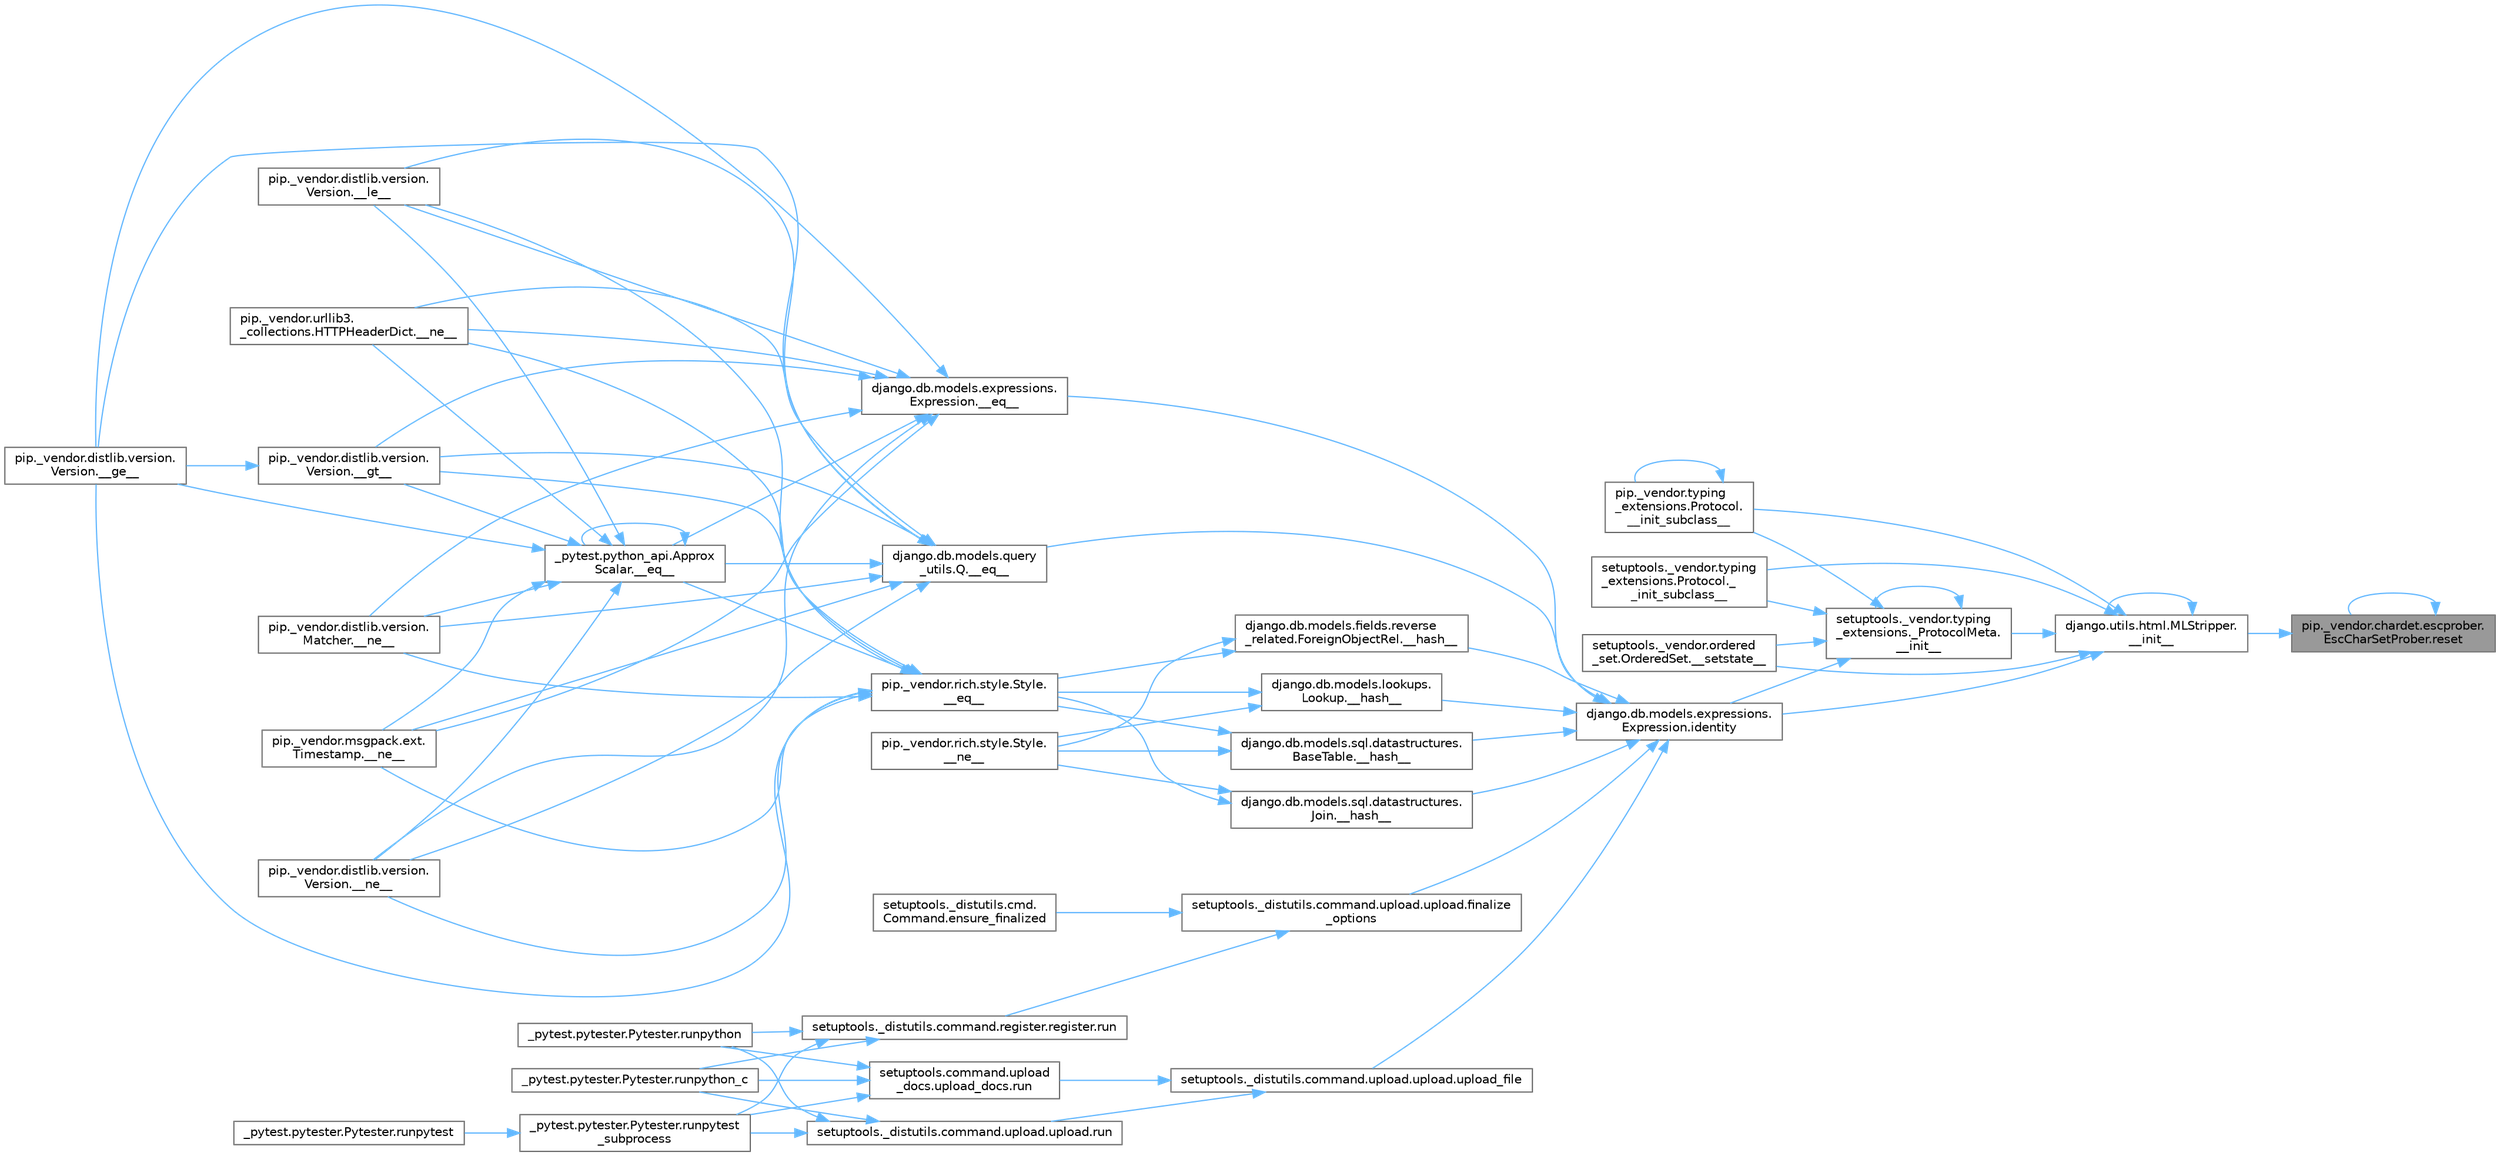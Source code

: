 digraph "pip._vendor.chardet.escprober.EscCharSetProber.reset"
{
 // LATEX_PDF_SIZE
  bgcolor="transparent";
  edge [fontname=Helvetica,fontsize=10,labelfontname=Helvetica,labelfontsize=10];
  node [fontname=Helvetica,fontsize=10,shape=box,height=0.2,width=0.4];
  rankdir="RL";
  Node1 [id="Node000001",label="pip._vendor.chardet.escprober.\lEscCharSetProber.reset",height=0.2,width=0.4,color="gray40", fillcolor="grey60", style="filled", fontcolor="black",tooltip=" "];
  Node1 -> Node2 [id="edge1_Node000001_Node000002",dir="back",color="steelblue1",style="solid",tooltip=" "];
  Node2 [id="Node000002",label="django.utils.html.MLStripper.\l__init__",height=0.2,width=0.4,color="grey40", fillcolor="white", style="filled",URL="$classdjango_1_1utils_1_1html_1_1_m_l_stripper.html#a2cadf8795a912bed633ed31d662e43ff",tooltip=" "];
  Node2 -> Node2 [id="edge2_Node000002_Node000002",dir="back",color="steelblue1",style="solid",tooltip=" "];
  Node2 -> Node3 [id="edge3_Node000002_Node000003",dir="back",color="steelblue1",style="solid",tooltip=" "];
  Node3 [id="Node000003",label="setuptools._vendor.typing\l_extensions._ProtocolMeta.\l__init__",height=0.2,width=0.4,color="grey40", fillcolor="white", style="filled",URL="$classsetuptools_1_1__vendor_1_1typing__extensions_1_1___protocol_meta.html#a7bbaff8ac6d19534b46bca363ee0b43a",tooltip=" "];
  Node3 -> Node3 [id="edge4_Node000003_Node000003",dir="back",color="steelblue1",style="solid",tooltip=" "];
  Node3 -> Node4 [id="edge5_Node000003_Node000004",dir="back",color="steelblue1",style="solid",tooltip=" "];
  Node4 [id="Node000004",label="pip._vendor.typing\l_extensions.Protocol.\l__init_subclass__",height=0.2,width=0.4,color="grey40", fillcolor="white", style="filled",URL="$classpip_1_1__vendor_1_1typing__extensions_1_1_protocol.html#a2916efc86cebb8aba6deb7fd30b33988",tooltip=" "];
  Node4 -> Node4 [id="edge6_Node000004_Node000004",dir="back",color="steelblue1",style="solid",tooltip=" "];
  Node3 -> Node5 [id="edge7_Node000003_Node000005",dir="back",color="steelblue1",style="solid",tooltip=" "];
  Node5 [id="Node000005",label="setuptools._vendor.typing\l_extensions.Protocol._\l_init_subclass__",height=0.2,width=0.4,color="grey40", fillcolor="white", style="filled",URL="$classsetuptools_1_1__vendor_1_1typing__extensions_1_1_protocol.html#ac6cbebc092a4724ab3704c5334059874",tooltip=" "];
  Node3 -> Node6 [id="edge8_Node000003_Node000006",dir="back",color="steelblue1",style="solid",tooltip=" "];
  Node6 [id="Node000006",label="setuptools._vendor.ordered\l_set.OrderedSet.__setstate__",height=0.2,width=0.4,color="grey40", fillcolor="white", style="filled",URL="$classsetuptools_1_1__vendor_1_1ordered__set_1_1_ordered_set.html#aa7f7de9d987829525d06db565fe1b4a1",tooltip=" "];
  Node3 -> Node7 [id="edge9_Node000003_Node000007",dir="back",color="steelblue1",style="solid",tooltip=" "];
  Node7 [id="Node000007",label="django.db.models.expressions.\lExpression.identity",height=0.2,width=0.4,color="grey40", fillcolor="white", style="filled",URL="$classdjango_1_1db_1_1models_1_1expressions_1_1_expression.html#a10048810b5eb8641acf3bc150731b925",tooltip=" "];
  Node7 -> Node8 [id="edge10_Node000007_Node000008",dir="back",color="steelblue1",style="solid",tooltip=" "];
  Node8 [id="Node000008",label="django.db.models.expressions.\lExpression.__eq__",height=0.2,width=0.4,color="grey40", fillcolor="white", style="filled",URL="$classdjango_1_1db_1_1models_1_1expressions_1_1_expression.html#adb4c2940b4e88b38771aac46593315e1",tooltip=" "];
  Node8 -> Node9 [id="edge11_Node000008_Node000009",dir="back",color="steelblue1",style="solid",tooltip=" "];
  Node9 [id="Node000009",label="_pytest.python_api.Approx\lScalar.__eq__",height=0.2,width=0.4,color="grey40", fillcolor="white", style="filled",URL="$class__pytest_1_1python__api_1_1_approx_scalar.html#af4601ee4ca7409927f88c83ebfc3d923",tooltip=" "];
  Node9 -> Node9 [id="edge12_Node000009_Node000009",dir="back",color="steelblue1",style="solid",tooltip=" "];
  Node9 -> Node10 [id="edge13_Node000009_Node000010",dir="back",color="steelblue1",style="solid",tooltip=" "];
  Node10 [id="Node000010",label="pip._vendor.distlib.version.\lVersion.__ge__",height=0.2,width=0.4,color="grey40", fillcolor="white", style="filled",URL="$classpip_1_1__vendor_1_1distlib_1_1version_1_1_version.html#aa6b7b889cebc687ddb5ed9040d01b1ec",tooltip=" "];
  Node9 -> Node11 [id="edge14_Node000009_Node000011",dir="back",color="steelblue1",style="solid",tooltip=" "];
  Node11 [id="Node000011",label="pip._vendor.distlib.version.\lVersion.__gt__",height=0.2,width=0.4,color="grey40", fillcolor="white", style="filled",URL="$classpip_1_1__vendor_1_1distlib_1_1version_1_1_version.html#a51cf0c8da1bb6829173ff6861b10cb5f",tooltip=" "];
  Node11 -> Node10 [id="edge15_Node000011_Node000010",dir="back",color="steelblue1",style="solid",tooltip=" "];
  Node9 -> Node12 [id="edge16_Node000009_Node000012",dir="back",color="steelblue1",style="solid",tooltip=" "];
  Node12 [id="Node000012",label="pip._vendor.distlib.version.\lVersion.__le__",height=0.2,width=0.4,color="grey40", fillcolor="white", style="filled",URL="$classpip_1_1__vendor_1_1distlib_1_1version_1_1_version.html#ae5e2c5d9b76377e286fcf92a382cbb8b",tooltip=" "];
  Node9 -> Node13 [id="edge17_Node000009_Node000013",dir="back",color="steelblue1",style="solid",tooltip=" "];
  Node13 [id="Node000013",label="pip._vendor.distlib.version.\lMatcher.__ne__",height=0.2,width=0.4,color="grey40", fillcolor="white", style="filled",URL="$classpip_1_1__vendor_1_1distlib_1_1version_1_1_matcher.html#a24f8f8a4686bff3018fee5d22f4e02f1",tooltip=" "];
  Node9 -> Node14 [id="edge18_Node000009_Node000014",dir="back",color="steelblue1",style="solid",tooltip=" "];
  Node14 [id="Node000014",label="pip._vendor.distlib.version.\lVersion.__ne__",height=0.2,width=0.4,color="grey40", fillcolor="white", style="filled",URL="$classpip_1_1__vendor_1_1distlib_1_1version_1_1_version.html#aea3cdf6db007318ab1a2e8d144e2a4a1",tooltip=" "];
  Node9 -> Node15 [id="edge19_Node000009_Node000015",dir="back",color="steelblue1",style="solid",tooltip=" "];
  Node15 [id="Node000015",label="pip._vendor.msgpack.ext.\lTimestamp.__ne__",height=0.2,width=0.4,color="grey40", fillcolor="white", style="filled",URL="$classpip_1_1__vendor_1_1msgpack_1_1ext_1_1_timestamp.html#ac38b8cada8075f7a1133b06bc99b2317",tooltip=" "];
  Node9 -> Node16 [id="edge20_Node000009_Node000016",dir="back",color="steelblue1",style="solid",tooltip=" "];
  Node16 [id="Node000016",label="pip._vendor.urllib3.\l_collections.HTTPHeaderDict.__ne__",height=0.2,width=0.4,color="grey40", fillcolor="white", style="filled",URL="$classpip_1_1__vendor_1_1urllib3_1_1__collections_1_1_h_t_t_p_header_dict.html#aa7766a9499d33160a1258e140e35a806",tooltip=" "];
  Node8 -> Node10 [id="edge21_Node000008_Node000010",dir="back",color="steelblue1",style="solid",tooltip=" "];
  Node8 -> Node11 [id="edge22_Node000008_Node000011",dir="back",color="steelblue1",style="solid",tooltip=" "];
  Node8 -> Node12 [id="edge23_Node000008_Node000012",dir="back",color="steelblue1",style="solid",tooltip=" "];
  Node8 -> Node13 [id="edge24_Node000008_Node000013",dir="back",color="steelblue1",style="solid",tooltip=" "];
  Node8 -> Node14 [id="edge25_Node000008_Node000014",dir="back",color="steelblue1",style="solid",tooltip=" "];
  Node8 -> Node15 [id="edge26_Node000008_Node000015",dir="back",color="steelblue1",style="solid",tooltip=" "];
  Node8 -> Node16 [id="edge27_Node000008_Node000016",dir="back",color="steelblue1",style="solid",tooltip=" "];
  Node7 -> Node17 [id="edge28_Node000007_Node000017",dir="back",color="steelblue1",style="solid",tooltip=" "];
  Node17 [id="Node000017",label="django.db.models.query\l_utils.Q.__eq__",height=0.2,width=0.4,color="grey40", fillcolor="white", style="filled",URL="$classdjango_1_1db_1_1models_1_1query__utils_1_1_q.html#aa83c3e0a1d5257be65a946fcc4baf58a",tooltip=" "];
  Node17 -> Node9 [id="edge29_Node000017_Node000009",dir="back",color="steelblue1",style="solid",tooltip=" "];
  Node17 -> Node10 [id="edge30_Node000017_Node000010",dir="back",color="steelblue1",style="solid",tooltip=" "];
  Node17 -> Node11 [id="edge31_Node000017_Node000011",dir="back",color="steelblue1",style="solid",tooltip=" "];
  Node17 -> Node12 [id="edge32_Node000017_Node000012",dir="back",color="steelblue1",style="solid",tooltip=" "];
  Node17 -> Node13 [id="edge33_Node000017_Node000013",dir="back",color="steelblue1",style="solid",tooltip=" "];
  Node17 -> Node14 [id="edge34_Node000017_Node000014",dir="back",color="steelblue1",style="solid",tooltip=" "];
  Node17 -> Node15 [id="edge35_Node000017_Node000015",dir="back",color="steelblue1",style="solid",tooltip=" "];
  Node17 -> Node16 [id="edge36_Node000017_Node000016",dir="back",color="steelblue1",style="solid",tooltip=" "];
  Node7 -> Node18 [id="edge37_Node000007_Node000018",dir="back",color="steelblue1",style="solid",tooltip=" "];
  Node18 [id="Node000018",label="django.db.models.fields.reverse\l_related.ForeignObjectRel.__hash__",height=0.2,width=0.4,color="grey40", fillcolor="white", style="filled",URL="$classdjango_1_1db_1_1models_1_1fields_1_1reverse__related_1_1_foreign_object_rel.html#aa0478c97c51638ebbe5b348c9ace7a13",tooltip=" "];
  Node18 -> Node19 [id="edge38_Node000018_Node000019",dir="back",color="steelblue1",style="solid",tooltip=" "];
  Node19 [id="Node000019",label="pip._vendor.rich.style.Style.\l__eq__",height=0.2,width=0.4,color="grey40", fillcolor="white", style="filled",URL="$classpip_1_1__vendor_1_1rich_1_1style_1_1_style.html#aa1040cd22d3171dc8ac3f0ce31653284",tooltip=" "];
  Node19 -> Node9 [id="edge39_Node000019_Node000009",dir="back",color="steelblue1",style="solid",tooltip=" "];
  Node19 -> Node10 [id="edge40_Node000019_Node000010",dir="back",color="steelblue1",style="solid",tooltip=" "];
  Node19 -> Node11 [id="edge41_Node000019_Node000011",dir="back",color="steelblue1",style="solid",tooltip=" "];
  Node19 -> Node12 [id="edge42_Node000019_Node000012",dir="back",color="steelblue1",style="solid",tooltip=" "];
  Node19 -> Node13 [id="edge43_Node000019_Node000013",dir="back",color="steelblue1",style="solid",tooltip=" "];
  Node19 -> Node14 [id="edge44_Node000019_Node000014",dir="back",color="steelblue1",style="solid",tooltip=" "];
  Node19 -> Node15 [id="edge45_Node000019_Node000015",dir="back",color="steelblue1",style="solid",tooltip=" "];
  Node19 -> Node16 [id="edge46_Node000019_Node000016",dir="back",color="steelblue1",style="solid",tooltip=" "];
  Node18 -> Node20 [id="edge47_Node000018_Node000020",dir="back",color="steelblue1",style="solid",tooltip=" "];
  Node20 [id="Node000020",label="pip._vendor.rich.style.Style.\l__ne__",height=0.2,width=0.4,color="grey40", fillcolor="white", style="filled",URL="$classpip_1_1__vendor_1_1rich_1_1style_1_1_style.html#a97595d869459e2d619505c87c0b9fe81",tooltip=" "];
  Node7 -> Node21 [id="edge48_Node000007_Node000021",dir="back",color="steelblue1",style="solid",tooltip=" "];
  Node21 [id="Node000021",label="django.db.models.lookups.\lLookup.__hash__",height=0.2,width=0.4,color="grey40", fillcolor="white", style="filled",URL="$classdjango_1_1db_1_1models_1_1lookups_1_1_lookup.html#a05201ecef16ee5ad8c9a403b7ebbc268",tooltip=" "];
  Node21 -> Node19 [id="edge49_Node000021_Node000019",dir="back",color="steelblue1",style="solid",tooltip=" "];
  Node21 -> Node20 [id="edge50_Node000021_Node000020",dir="back",color="steelblue1",style="solid",tooltip=" "];
  Node7 -> Node22 [id="edge51_Node000007_Node000022",dir="back",color="steelblue1",style="solid",tooltip=" "];
  Node22 [id="Node000022",label="django.db.models.sql.datastructures.\lBaseTable.__hash__",height=0.2,width=0.4,color="grey40", fillcolor="white", style="filled",URL="$classdjango_1_1db_1_1models_1_1sql_1_1datastructures_1_1_base_table.html#aebcfbba4343eb7a1520718b608feaaa6",tooltip=" "];
  Node22 -> Node19 [id="edge52_Node000022_Node000019",dir="back",color="steelblue1",style="solid",tooltip=" "];
  Node22 -> Node20 [id="edge53_Node000022_Node000020",dir="back",color="steelblue1",style="solid",tooltip=" "];
  Node7 -> Node23 [id="edge54_Node000007_Node000023",dir="back",color="steelblue1",style="solid",tooltip=" "];
  Node23 [id="Node000023",label="django.db.models.sql.datastructures.\lJoin.__hash__",height=0.2,width=0.4,color="grey40", fillcolor="white", style="filled",URL="$classdjango_1_1db_1_1models_1_1sql_1_1datastructures_1_1_join.html#adcb5282598b4e04b92f6bd262f0d360c",tooltip=" "];
  Node23 -> Node19 [id="edge55_Node000023_Node000019",dir="back",color="steelblue1",style="solid",tooltip=" "];
  Node23 -> Node20 [id="edge56_Node000023_Node000020",dir="back",color="steelblue1",style="solid",tooltip=" "];
  Node7 -> Node24 [id="edge57_Node000007_Node000024",dir="back",color="steelblue1",style="solid",tooltip=" "];
  Node24 [id="Node000024",label="setuptools._distutils.command.upload.upload.finalize\l_options",height=0.2,width=0.4,color="grey40", fillcolor="white", style="filled",URL="$classsetuptools_1_1__distutils_1_1command_1_1upload_1_1upload.html#a9c94c240a676c164b8b18a141bc48c4c",tooltip=" "];
  Node24 -> Node25 [id="edge58_Node000024_Node000025",dir="back",color="steelblue1",style="solid",tooltip=" "];
  Node25 [id="Node000025",label="setuptools._distutils.cmd.\lCommand.ensure_finalized",height=0.2,width=0.4,color="grey40", fillcolor="white", style="filled",URL="$classsetuptools_1_1__distutils_1_1cmd_1_1_command.html#a3d586ca13afbfed87a11872fd15515ab",tooltip=" "];
  Node24 -> Node26 [id="edge59_Node000024_Node000026",dir="back",color="steelblue1",style="solid",tooltip=" "];
  Node26 [id="Node000026",label="setuptools._distutils.command.register.register.run",height=0.2,width=0.4,color="grey40", fillcolor="white", style="filled",URL="$classsetuptools_1_1__distutils_1_1command_1_1register_1_1register.html#a2c04b126757f477c907033d7f3d0e169",tooltip=" "];
  Node26 -> Node27 [id="edge60_Node000026_Node000027",dir="back",color="steelblue1",style="solid",tooltip=" "];
  Node27 [id="Node000027",label="_pytest.pytester.Pytester.runpytest\l_subprocess",height=0.2,width=0.4,color="grey40", fillcolor="white", style="filled",URL="$class__pytest_1_1pytester_1_1_pytester.html#a59323c6d6a1469a1206f1c0b8fce99c9",tooltip=" "];
  Node27 -> Node28 [id="edge61_Node000027_Node000028",dir="back",color="steelblue1",style="solid",tooltip=" "];
  Node28 [id="Node000028",label="_pytest.pytester.Pytester.runpytest",height=0.2,width=0.4,color="grey40", fillcolor="white", style="filled",URL="$class__pytest_1_1pytester_1_1_pytester.html#a2765db48ffe1b8853581d711ff43a87b",tooltip=" "];
  Node26 -> Node29 [id="edge62_Node000026_Node000029",dir="back",color="steelblue1",style="solid",tooltip=" "];
  Node29 [id="Node000029",label="_pytest.pytester.Pytester.runpython",height=0.2,width=0.4,color="grey40", fillcolor="white", style="filled",URL="$class__pytest_1_1pytester_1_1_pytester.html#a4e0c539507f15fd333cf618faf9687ef",tooltip=" "];
  Node26 -> Node30 [id="edge63_Node000026_Node000030",dir="back",color="steelblue1",style="solid",tooltip=" "];
  Node30 [id="Node000030",label="_pytest.pytester.Pytester.runpython_c",height=0.2,width=0.4,color="grey40", fillcolor="white", style="filled",URL="$class__pytest_1_1pytester_1_1_pytester.html#aea789acfe206d9c40d9a6bf54a337f2a",tooltip=" "];
  Node7 -> Node31 [id="edge64_Node000007_Node000031",dir="back",color="steelblue1",style="solid",tooltip=" "];
  Node31 [id="Node000031",label="setuptools._distutils.command.upload.upload.upload_file",height=0.2,width=0.4,color="grey40", fillcolor="white", style="filled",URL="$classsetuptools_1_1__distutils_1_1command_1_1upload_1_1upload.html#aa7d9089079f68edc3d38061fcc04211f",tooltip=" "];
  Node31 -> Node32 [id="edge65_Node000031_Node000032",dir="back",color="steelblue1",style="solid",tooltip=" "];
  Node32 [id="Node000032",label="setuptools._distutils.command.upload.upload.run",height=0.2,width=0.4,color="grey40", fillcolor="white", style="filled",URL="$classsetuptools_1_1__distutils_1_1command_1_1upload_1_1upload.html#ace38d87cba47d2d4fea6a9cfd3328afe",tooltip=" "];
  Node32 -> Node27 [id="edge66_Node000032_Node000027",dir="back",color="steelblue1",style="solid",tooltip=" "];
  Node32 -> Node29 [id="edge67_Node000032_Node000029",dir="back",color="steelblue1",style="solid",tooltip=" "];
  Node32 -> Node30 [id="edge68_Node000032_Node000030",dir="back",color="steelblue1",style="solid",tooltip=" "];
  Node31 -> Node33 [id="edge69_Node000031_Node000033",dir="back",color="steelblue1",style="solid",tooltip=" "];
  Node33 [id="Node000033",label="setuptools.command.upload\l_docs.upload_docs.run",height=0.2,width=0.4,color="grey40", fillcolor="white", style="filled",URL="$classsetuptools_1_1command_1_1upload__docs_1_1upload__docs.html#aa4dc06178a865c40dcd7fe0cd77a2bfe",tooltip=" "];
  Node33 -> Node27 [id="edge70_Node000033_Node000027",dir="back",color="steelblue1",style="solid",tooltip=" "];
  Node33 -> Node29 [id="edge71_Node000033_Node000029",dir="back",color="steelblue1",style="solid",tooltip=" "];
  Node33 -> Node30 [id="edge72_Node000033_Node000030",dir="back",color="steelblue1",style="solid",tooltip=" "];
  Node2 -> Node4 [id="edge73_Node000002_Node000004",dir="back",color="steelblue1",style="solid",tooltip=" "];
  Node2 -> Node5 [id="edge74_Node000002_Node000005",dir="back",color="steelblue1",style="solid",tooltip=" "];
  Node2 -> Node6 [id="edge75_Node000002_Node000006",dir="back",color="steelblue1",style="solid",tooltip=" "];
  Node2 -> Node7 [id="edge76_Node000002_Node000007",dir="back",color="steelblue1",style="solid",tooltip=" "];
  Node1 -> Node1 [id="edge77_Node000001_Node000001",dir="back",color="steelblue1",style="solid",tooltip=" "];
}
